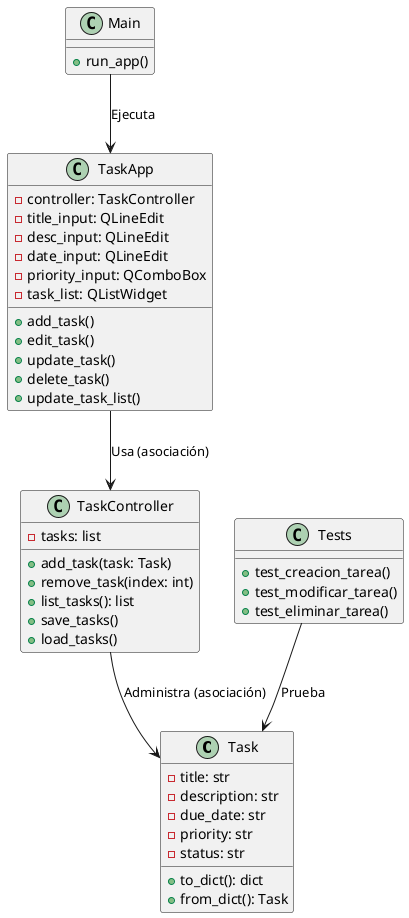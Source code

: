 @startuml

class Task {
    - title: str
    - description: str
    - due_date: str
    - priority: str
    - status: str
    + to_dict(): dict
    + from_dict(): Task
}

class TaskController {
    - tasks: list
    + add_task(task: Task)
    + remove_task(index: int)
    + list_tasks(): list
    + save_tasks()
    + load_tasks()
}

class TaskApp {
    - controller: TaskController
    - title_input: QLineEdit
    - desc_input: QLineEdit
    - date_input: QLineEdit
    - priority_input: QComboBox
    - task_list: QListWidget
    + add_task()
    + edit_task()
    + update_task()
    + delete_task()
    + update_task_list()
}

class Main {
    + run_app()
}

class Tests {
    + test_creacion_tarea()
    + test_modificar_tarea()
    + test_eliminar_tarea()
}

TaskController --> Task : "Administra (asociación)"
TaskApp --> TaskController : "Usa (asociación)"
Main --> TaskApp : "Ejecuta"
Tests --> Task : "Prueba"

@enduml